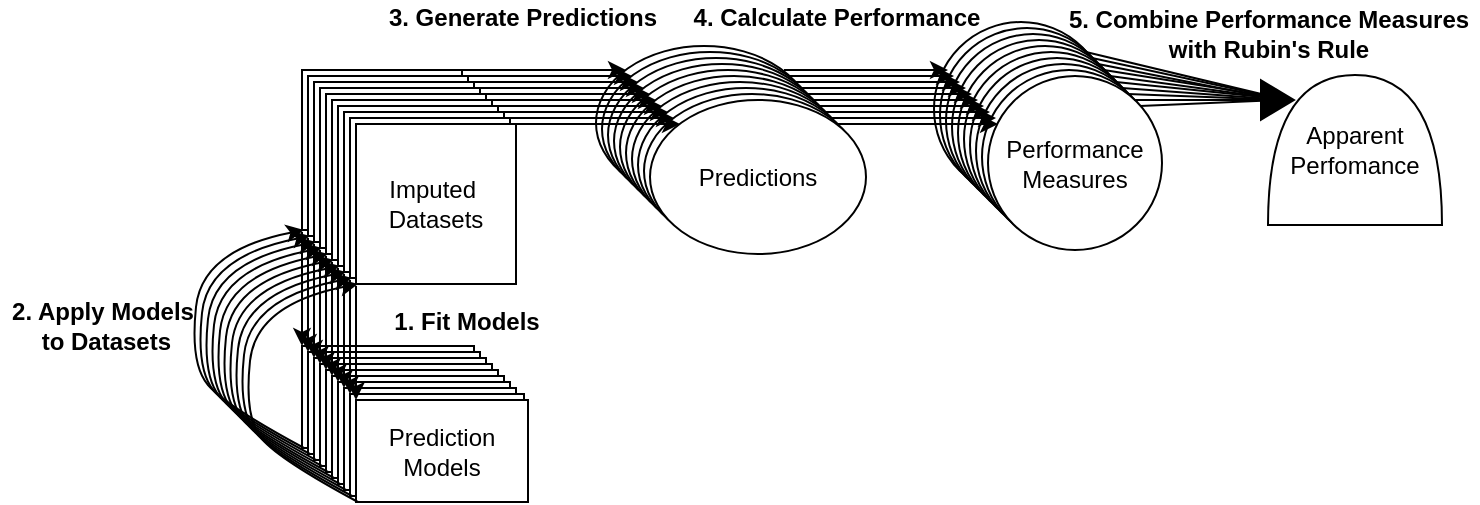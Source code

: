 <mxfile version="15.5.8" type="github">
  <diagram id="C5RBs43oDa-KdzZeNtuy" name="Page-1">
    <mxGraphModel dx="815" dy="472" grid="1" gridSize="3" guides="1" tooltips="1" connect="1" arrows="1" fold="1" page="1" pageScale="1" pageWidth="827" pageHeight="1169" math="0" shadow="0">
      <root>
        <mxCell id="WIyWlLk6GJQsqaUBKTNV-0" />
        <mxCell id="WIyWlLk6GJQsqaUBKTNV-1" parent="WIyWlLk6GJQsqaUBKTNV-0" />
        <mxCell id="0CUeb5_88-cBfMUGa1II-168" value="" style="ellipse;whiteSpace=wrap;html=1;aspect=fixed;" vertex="1" parent="WIyWlLk6GJQsqaUBKTNV-1">
          <mxGeometry x="589" y="87" width="87" height="87" as="geometry" />
        </mxCell>
        <mxCell id="0CUeb5_88-cBfMUGa1II-169" value="" style="ellipse;whiteSpace=wrap;html=1;aspect=fixed;" vertex="1" parent="WIyWlLk6GJQsqaUBKTNV-1">
          <mxGeometry x="592" y="90" width="87" height="87" as="geometry" />
        </mxCell>
        <mxCell id="0CUeb5_88-cBfMUGa1II-170" value="" style="ellipse;whiteSpace=wrap;html=1;aspect=fixed;" vertex="1" parent="WIyWlLk6GJQsqaUBKTNV-1">
          <mxGeometry x="595" y="93" width="87" height="87" as="geometry" />
        </mxCell>
        <mxCell id="0CUeb5_88-cBfMUGa1II-171" value="" style="ellipse;whiteSpace=wrap;html=1;aspect=fixed;" vertex="1" parent="WIyWlLk6GJQsqaUBKTNV-1">
          <mxGeometry x="598" y="96" width="87" height="87" as="geometry" />
        </mxCell>
        <mxCell id="0CUeb5_88-cBfMUGa1II-172" value="" style="ellipse;whiteSpace=wrap;html=1;aspect=fixed;" vertex="1" parent="WIyWlLk6GJQsqaUBKTNV-1">
          <mxGeometry x="601" y="99" width="87" height="87" as="geometry" />
        </mxCell>
        <mxCell id="0CUeb5_88-cBfMUGa1II-173" value="" style="ellipse;whiteSpace=wrap;html=1;aspect=fixed;" vertex="1" parent="WIyWlLk6GJQsqaUBKTNV-1">
          <mxGeometry x="604" y="102" width="87" height="87" as="geometry" />
        </mxCell>
        <mxCell id="0CUeb5_88-cBfMUGa1II-174" value="" style="ellipse;whiteSpace=wrap;html=1;aspect=fixed;" vertex="1" parent="WIyWlLk6GJQsqaUBKTNV-1">
          <mxGeometry x="607" y="105" width="87" height="87" as="geometry" />
        </mxCell>
        <mxCell id="0CUeb5_88-cBfMUGa1II-175" value="" style="ellipse;whiteSpace=wrap;html=1;aspect=fixed;" vertex="1" parent="WIyWlLk6GJQsqaUBKTNV-1">
          <mxGeometry x="610" y="108" width="87" height="87" as="geometry" />
        </mxCell>
        <mxCell id="0CUeb5_88-cBfMUGa1II-176" value="" style="ellipse;whiteSpace=wrap;html=1;aspect=fixed;" vertex="1" parent="WIyWlLk6GJQsqaUBKTNV-1">
          <mxGeometry x="613" y="111" width="87" height="87" as="geometry" />
        </mxCell>
        <mxCell id="0CUeb5_88-cBfMUGa1II-177" value="Performance&lt;br&gt;Measures" style="ellipse;whiteSpace=wrap;html=1;aspect=fixed;" vertex="1" parent="WIyWlLk6GJQsqaUBKTNV-1">
          <mxGeometry x="616" y="114" width="87" height="87" as="geometry" />
        </mxCell>
        <mxCell id="0CUeb5_88-cBfMUGa1II-30" value="Imputed&amp;nbsp;&lt;br&gt;Datasets" style="whiteSpace=wrap;html=1;aspect=fixed;" vertex="1" parent="WIyWlLk6GJQsqaUBKTNV-1">
          <mxGeometry x="273" y="111" width="80" height="80" as="geometry" />
        </mxCell>
        <mxCell id="0CUeb5_88-cBfMUGa1II-31" value="" style="endArrow=classic;html=1;rounded=0;entryX=0;entryY=0;entryDx=0;entryDy=0;" edge="1" parent="WIyWlLk6GJQsqaUBKTNV-1" target="0CUeb5_88-cBfMUGa1II-33">
          <mxGeometry width="50" height="50" relative="1" as="geometry">
            <mxPoint x="273" y="192" as="sourcePoint" />
            <mxPoint x="276" y="246" as="targetPoint" />
            <Array as="points" />
          </mxGeometry>
        </mxCell>
        <mxCell id="0CUeb5_88-cBfMUGa1II-33" value="" style="rounded=0;whiteSpace=wrap;html=1;" vertex="1" parent="WIyWlLk6GJQsqaUBKTNV-1">
          <mxGeometry x="273" y="249" width="86" height="51" as="geometry" />
        </mxCell>
        <mxCell id="0CUeb5_88-cBfMUGa1II-34" value="" style="rounded=0;whiteSpace=wrap;html=1;" vertex="1" parent="WIyWlLk6GJQsqaUBKTNV-1">
          <mxGeometry x="276" y="252" width="86" height="51" as="geometry" />
        </mxCell>
        <mxCell id="0CUeb5_88-cBfMUGa1II-35" value="" style="rounded=0;whiteSpace=wrap;html=1;" vertex="1" parent="WIyWlLk6GJQsqaUBKTNV-1">
          <mxGeometry x="279" y="255" width="86" height="51" as="geometry" />
        </mxCell>
        <mxCell id="0CUeb5_88-cBfMUGa1II-36" value="" style="rounded=0;whiteSpace=wrap;html=1;" vertex="1" parent="WIyWlLk6GJQsqaUBKTNV-1">
          <mxGeometry x="282" y="258" width="86" height="51" as="geometry" />
        </mxCell>
        <mxCell id="0CUeb5_88-cBfMUGa1II-37" value="" style="rounded=0;whiteSpace=wrap;html=1;" vertex="1" parent="WIyWlLk6GJQsqaUBKTNV-1">
          <mxGeometry x="285" y="261" width="86" height="51" as="geometry" />
        </mxCell>
        <mxCell id="0CUeb5_88-cBfMUGa1II-38" value="" style="rounded=0;whiteSpace=wrap;html=1;" vertex="1" parent="WIyWlLk6GJQsqaUBKTNV-1">
          <mxGeometry x="288" y="264" width="86" height="51" as="geometry" />
        </mxCell>
        <mxCell id="0CUeb5_88-cBfMUGa1II-39" value="" style="rounded=0;whiteSpace=wrap;html=1;" vertex="1" parent="WIyWlLk6GJQsqaUBKTNV-1">
          <mxGeometry x="291" y="267" width="86" height="51" as="geometry" />
        </mxCell>
        <mxCell id="0CUeb5_88-cBfMUGa1II-40" value="" style="rounded=0;whiteSpace=wrap;html=1;" vertex="1" parent="WIyWlLk6GJQsqaUBKTNV-1">
          <mxGeometry x="294" y="270" width="86" height="51" as="geometry" />
        </mxCell>
        <mxCell id="0CUeb5_88-cBfMUGa1II-41" value="" style="rounded=0;whiteSpace=wrap;html=1;" vertex="1" parent="WIyWlLk6GJQsqaUBKTNV-1">
          <mxGeometry x="297" y="273" width="87" height="51" as="geometry" />
        </mxCell>
        <mxCell id="0CUeb5_88-cBfMUGa1II-42" value="Prediction Models" style="rounded=0;whiteSpace=wrap;html=1;" vertex="1" parent="WIyWlLk6GJQsqaUBKTNV-1">
          <mxGeometry x="300" y="276" width="86" height="51" as="geometry" />
        </mxCell>
        <mxCell id="0CUeb5_88-cBfMUGa1II-45" value="Imputed&amp;nbsp;&lt;br&gt;Datasets" style="whiteSpace=wrap;html=1;aspect=fixed;" vertex="1" parent="WIyWlLk6GJQsqaUBKTNV-1">
          <mxGeometry x="276" y="114" width="80" height="80" as="geometry" />
        </mxCell>
        <mxCell id="0CUeb5_88-cBfMUGa1II-46" value="Imputed&amp;nbsp;&lt;br&gt;Datasets" style="whiteSpace=wrap;html=1;aspect=fixed;" vertex="1" parent="WIyWlLk6GJQsqaUBKTNV-1">
          <mxGeometry x="279" y="117" width="80" height="80" as="geometry" />
        </mxCell>
        <mxCell id="0CUeb5_88-cBfMUGa1II-47" value="Imputed&amp;nbsp;&lt;br&gt;Datasets" style="whiteSpace=wrap;html=1;aspect=fixed;" vertex="1" parent="WIyWlLk6GJQsqaUBKTNV-1">
          <mxGeometry x="282" y="120" width="80" height="80" as="geometry" />
        </mxCell>
        <mxCell id="0CUeb5_88-cBfMUGa1II-48" value="Imputed&amp;nbsp;&lt;br&gt;Datasets" style="whiteSpace=wrap;html=1;aspect=fixed;" vertex="1" parent="WIyWlLk6GJQsqaUBKTNV-1">
          <mxGeometry x="285" y="123" width="80" height="80" as="geometry" />
        </mxCell>
        <mxCell id="0CUeb5_88-cBfMUGa1II-49" value="Imputed&amp;nbsp;&lt;br&gt;Datasets" style="whiteSpace=wrap;html=1;aspect=fixed;" vertex="1" parent="WIyWlLk6GJQsqaUBKTNV-1">
          <mxGeometry x="288" y="126" width="80" height="80" as="geometry" />
        </mxCell>
        <mxCell id="0CUeb5_88-cBfMUGa1II-50" value="Imputed&amp;nbsp;&lt;br&gt;Datasets" style="whiteSpace=wrap;html=1;aspect=fixed;" vertex="1" parent="WIyWlLk6GJQsqaUBKTNV-1">
          <mxGeometry x="291" y="129" width="80" height="80" as="geometry" />
        </mxCell>
        <mxCell id="0CUeb5_88-cBfMUGa1II-51" value="Imputed&amp;nbsp;&lt;br&gt;Datasets" style="whiteSpace=wrap;html=1;aspect=fixed;" vertex="1" parent="WIyWlLk6GJQsqaUBKTNV-1">
          <mxGeometry x="294" y="132" width="80" height="80" as="geometry" />
        </mxCell>
        <mxCell id="0CUeb5_88-cBfMUGa1II-52" value="Imputed&amp;nbsp;&lt;br&gt;Datasets" style="whiteSpace=wrap;html=1;aspect=fixed;" vertex="1" parent="WIyWlLk6GJQsqaUBKTNV-1">
          <mxGeometry x="297" y="135" width="80" height="80" as="geometry" />
        </mxCell>
        <mxCell id="0CUeb5_88-cBfMUGa1II-53" value="Imputed&amp;nbsp;&lt;br&gt;Datasets" style="whiteSpace=wrap;html=1;aspect=fixed;" vertex="1" parent="WIyWlLk6GJQsqaUBKTNV-1">
          <mxGeometry x="300" y="138" width="80" height="80" as="geometry" />
        </mxCell>
        <mxCell id="0CUeb5_88-cBfMUGa1II-59" value="" style="curved=1;endArrow=classic;html=1;rounded=0;entryX=0;entryY=1;entryDx=0;entryDy=0;exitX=0;exitY=1;exitDx=0;exitDy=0;" edge="1" parent="WIyWlLk6GJQsqaUBKTNV-1">
          <mxGeometry width="50" height="50" relative="1" as="geometry">
            <mxPoint x="274" y="300" as="sourcePoint" />
            <mxPoint x="274" y="191" as="targetPoint" />
            <Array as="points">
              <mxPoint x="235" y="279" />
              <mxPoint x="217" y="258" />
              <mxPoint x="223" y="201" />
            </Array>
          </mxGeometry>
        </mxCell>
        <mxCell id="0CUeb5_88-cBfMUGa1II-60" value="" style="curved=1;endArrow=classic;html=1;rounded=0;entryX=0;entryY=1;entryDx=0;entryDy=0;exitX=0;exitY=1;exitDx=0;exitDy=0;" edge="1" parent="WIyWlLk6GJQsqaUBKTNV-1">
          <mxGeometry width="50" height="50" relative="1" as="geometry">
            <mxPoint x="277" y="303" as="sourcePoint" />
            <mxPoint x="277" y="194" as="targetPoint" />
            <Array as="points">
              <mxPoint x="238" y="282" />
              <mxPoint x="220" y="261" />
              <mxPoint x="226" y="204" />
            </Array>
          </mxGeometry>
        </mxCell>
        <mxCell id="0CUeb5_88-cBfMUGa1II-61" value="" style="curved=1;endArrow=classic;html=1;rounded=0;entryX=0;entryY=1;entryDx=0;entryDy=0;exitX=0;exitY=1;exitDx=0;exitDy=0;" edge="1" parent="WIyWlLk6GJQsqaUBKTNV-1">
          <mxGeometry width="50" height="50" relative="1" as="geometry">
            <mxPoint x="280" y="306" as="sourcePoint" />
            <mxPoint x="280" y="197" as="targetPoint" />
            <Array as="points">
              <mxPoint x="241" y="285" />
              <mxPoint x="223" y="264" />
              <mxPoint x="229" y="207" />
            </Array>
          </mxGeometry>
        </mxCell>
        <mxCell id="0CUeb5_88-cBfMUGa1II-62" value="" style="curved=1;endArrow=classic;html=1;rounded=0;entryX=0;entryY=1;entryDx=0;entryDy=0;exitX=0;exitY=1;exitDx=0;exitDy=0;" edge="1" parent="WIyWlLk6GJQsqaUBKTNV-1">
          <mxGeometry width="50" height="50" relative="1" as="geometry">
            <mxPoint x="283" y="309" as="sourcePoint" />
            <mxPoint x="283" y="200" as="targetPoint" />
            <Array as="points">
              <mxPoint x="244" y="288" />
              <mxPoint x="226" y="267" />
              <mxPoint x="232" y="210" />
            </Array>
          </mxGeometry>
        </mxCell>
        <mxCell id="0CUeb5_88-cBfMUGa1II-63" value="" style="curved=1;endArrow=classic;html=1;rounded=0;entryX=0;entryY=1;entryDx=0;entryDy=0;exitX=0;exitY=1;exitDx=0;exitDy=0;" edge="1" parent="WIyWlLk6GJQsqaUBKTNV-1">
          <mxGeometry width="50" height="50" relative="1" as="geometry">
            <mxPoint x="286" y="312" as="sourcePoint" />
            <mxPoint x="286" y="203" as="targetPoint" />
            <Array as="points">
              <mxPoint x="247" y="291" />
              <mxPoint x="229" y="270" />
              <mxPoint x="235" y="213" />
            </Array>
          </mxGeometry>
        </mxCell>
        <mxCell id="0CUeb5_88-cBfMUGa1II-64" value="" style="curved=1;endArrow=classic;html=1;rounded=0;entryX=0;entryY=1;entryDx=0;entryDy=0;exitX=0;exitY=1;exitDx=0;exitDy=0;" edge="1" parent="WIyWlLk6GJQsqaUBKTNV-1">
          <mxGeometry width="50" height="50" relative="1" as="geometry">
            <mxPoint x="289" y="315" as="sourcePoint" />
            <mxPoint x="289" y="206" as="targetPoint" />
            <Array as="points">
              <mxPoint x="250" y="294" />
              <mxPoint x="232" y="273" />
              <mxPoint x="238" y="216" />
            </Array>
          </mxGeometry>
        </mxCell>
        <mxCell id="0CUeb5_88-cBfMUGa1II-65" value="" style="curved=1;endArrow=classic;html=1;rounded=0;entryX=0;entryY=1;entryDx=0;entryDy=0;exitX=0;exitY=1;exitDx=0;exitDy=0;" edge="1" parent="WIyWlLk6GJQsqaUBKTNV-1">
          <mxGeometry width="50" height="50" relative="1" as="geometry">
            <mxPoint x="292" y="318" as="sourcePoint" />
            <mxPoint x="292" y="209" as="targetPoint" />
            <Array as="points">
              <mxPoint x="253" y="297" />
              <mxPoint x="235" y="276" />
              <mxPoint x="241" y="219" />
            </Array>
          </mxGeometry>
        </mxCell>
        <mxCell id="0CUeb5_88-cBfMUGa1II-66" value="" style="curved=1;endArrow=classic;html=1;rounded=0;entryX=0;entryY=1;entryDx=0;entryDy=0;exitX=0;exitY=1;exitDx=0;exitDy=0;" edge="1" parent="WIyWlLk6GJQsqaUBKTNV-1">
          <mxGeometry width="50" height="50" relative="1" as="geometry">
            <mxPoint x="295" y="321" as="sourcePoint" />
            <mxPoint x="295" y="212" as="targetPoint" />
            <Array as="points">
              <mxPoint x="256" y="300" />
              <mxPoint x="238" y="279" />
              <mxPoint x="244" y="222" />
            </Array>
          </mxGeometry>
        </mxCell>
        <mxCell id="0CUeb5_88-cBfMUGa1II-67" value="" style="curved=1;endArrow=classic;html=1;rounded=0;entryX=0;entryY=1;entryDx=0;entryDy=0;exitX=0;exitY=1;exitDx=0;exitDy=0;" edge="1" parent="WIyWlLk6GJQsqaUBKTNV-1">
          <mxGeometry width="50" height="50" relative="1" as="geometry">
            <mxPoint x="298" y="324" as="sourcePoint" />
            <mxPoint x="298" y="215" as="targetPoint" />
            <Array as="points">
              <mxPoint x="259" y="303" />
              <mxPoint x="241" y="282" />
              <mxPoint x="247" y="225" />
            </Array>
          </mxGeometry>
        </mxCell>
        <mxCell id="0CUeb5_88-cBfMUGa1II-68" value="" style="curved=1;endArrow=classic;html=1;rounded=0;entryX=0;entryY=1;entryDx=0;entryDy=0;exitX=0;exitY=1;exitDx=0;exitDy=0;" edge="1" parent="WIyWlLk6GJQsqaUBKTNV-1">
          <mxGeometry width="50" height="50" relative="1" as="geometry">
            <mxPoint x="301" y="327" as="sourcePoint" />
            <mxPoint x="301" y="218" as="targetPoint" />
            <Array as="points">
              <mxPoint x="262" y="306" />
              <mxPoint x="244" y="285" />
              <mxPoint x="250" y="228" />
            </Array>
          </mxGeometry>
        </mxCell>
        <mxCell id="0CUeb5_88-cBfMUGa1II-70" value="" style="endArrow=classic;html=1;rounded=0;entryX=0;entryY=0;entryDx=0;entryDy=0;" edge="1" parent="WIyWlLk6GJQsqaUBKTNV-1">
          <mxGeometry width="50" height="50" relative="1" as="geometry">
            <mxPoint x="276" y="195" as="sourcePoint" />
            <mxPoint x="276" y="252" as="targetPoint" />
            <Array as="points" />
          </mxGeometry>
        </mxCell>
        <mxCell id="0CUeb5_88-cBfMUGa1II-71" value="" style="endArrow=classic;html=1;rounded=0;entryX=0;entryY=0;entryDx=0;entryDy=0;" edge="1" parent="WIyWlLk6GJQsqaUBKTNV-1">
          <mxGeometry width="50" height="50" relative="1" as="geometry">
            <mxPoint x="279" y="198" as="sourcePoint" />
            <mxPoint x="279" y="255" as="targetPoint" />
            <Array as="points" />
          </mxGeometry>
        </mxCell>
        <mxCell id="0CUeb5_88-cBfMUGa1II-72" value="" style="endArrow=classic;html=1;rounded=0;entryX=0;entryY=0;entryDx=0;entryDy=0;" edge="1" parent="WIyWlLk6GJQsqaUBKTNV-1">
          <mxGeometry width="50" height="50" relative="1" as="geometry">
            <mxPoint x="282" y="201" as="sourcePoint" />
            <mxPoint x="282" y="258" as="targetPoint" />
            <Array as="points" />
          </mxGeometry>
        </mxCell>
        <mxCell id="0CUeb5_88-cBfMUGa1II-73" value="" style="endArrow=classic;html=1;rounded=0;entryX=0;entryY=0;entryDx=0;entryDy=0;" edge="1" parent="WIyWlLk6GJQsqaUBKTNV-1">
          <mxGeometry width="50" height="50" relative="1" as="geometry">
            <mxPoint x="285" y="204" as="sourcePoint" />
            <mxPoint x="285" y="261" as="targetPoint" />
            <Array as="points" />
          </mxGeometry>
        </mxCell>
        <mxCell id="0CUeb5_88-cBfMUGa1II-74" value="" style="endArrow=classic;html=1;rounded=0;entryX=0;entryY=0;entryDx=0;entryDy=0;" edge="1" parent="WIyWlLk6GJQsqaUBKTNV-1">
          <mxGeometry width="50" height="50" relative="1" as="geometry">
            <mxPoint x="288" y="207" as="sourcePoint" />
            <mxPoint x="288" y="264" as="targetPoint" />
            <Array as="points" />
          </mxGeometry>
        </mxCell>
        <mxCell id="0CUeb5_88-cBfMUGa1II-75" value="" style="endArrow=classic;html=1;rounded=0;entryX=0;entryY=0;entryDx=0;entryDy=0;" edge="1" parent="WIyWlLk6GJQsqaUBKTNV-1">
          <mxGeometry width="50" height="50" relative="1" as="geometry">
            <mxPoint x="291" y="210" as="sourcePoint" />
            <mxPoint x="291" y="267" as="targetPoint" />
            <Array as="points" />
          </mxGeometry>
        </mxCell>
        <mxCell id="0CUeb5_88-cBfMUGa1II-76" value="" style="endArrow=classic;html=1;rounded=0;entryX=0;entryY=0;entryDx=0;entryDy=0;" edge="1" parent="WIyWlLk6GJQsqaUBKTNV-1">
          <mxGeometry width="50" height="50" relative="1" as="geometry">
            <mxPoint x="294" y="213" as="sourcePoint" />
            <mxPoint x="294" y="270" as="targetPoint" />
            <Array as="points" />
          </mxGeometry>
        </mxCell>
        <mxCell id="0CUeb5_88-cBfMUGa1II-91" value="" style="endArrow=classic;html=1;rounded=0;entryX=0;entryY=0;entryDx=0;entryDy=0;" edge="1" parent="WIyWlLk6GJQsqaUBKTNV-1">
          <mxGeometry width="50" height="50" relative="1" as="geometry">
            <mxPoint x="297" y="216" as="sourcePoint" />
            <mxPoint x="297" y="273" as="targetPoint" />
            <Array as="points" />
          </mxGeometry>
        </mxCell>
        <mxCell id="0CUeb5_88-cBfMUGa1II-92" value="" style="endArrow=classic;html=1;rounded=0;entryX=0;entryY=0;entryDx=0;entryDy=0;" edge="1" parent="WIyWlLk6GJQsqaUBKTNV-1">
          <mxGeometry width="50" height="50" relative="1" as="geometry">
            <mxPoint x="300" y="219" as="sourcePoint" />
            <mxPoint x="300" y="276" as="targetPoint" />
            <Array as="points" />
          </mxGeometry>
        </mxCell>
        <mxCell id="0CUeb5_88-cBfMUGa1II-94" value="2. Apply Models&lt;br&gt;&amp;nbsp;to Datasets" style="text;html=1;align=center;verticalAlign=middle;resizable=0;points=[];autosize=1;strokeColor=none;fillColor=none;fontStyle=1" vertex="1" parent="WIyWlLk6GJQsqaUBKTNV-1">
          <mxGeometry x="122" y="222" width="102" height="33" as="geometry" />
        </mxCell>
        <mxCell id="0CUeb5_88-cBfMUGa1II-105" value="" style="ellipse;whiteSpace=wrap;html=1;" vertex="1" parent="WIyWlLk6GJQsqaUBKTNV-1">
          <mxGeometry x="420" y="99" width="108" height="77" as="geometry" />
        </mxCell>
        <mxCell id="0CUeb5_88-cBfMUGa1II-32" value="1. Fit Models" style="text;html=1;align=center;verticalAlign=middle;resizable=0;points=[];autosize=1;strokeColor=none;fillColor=none;fontStyle=1" vertex="1" parent="WIyWlLk6GJQsqaUBKTNV-1">
          <mxGeometry x="313" y="228" width="84" height="18" as="geometry" />
        </mxCell>
        <mxCell id="0CUeb5_88-cBfMUGa1II-115" value="3. Generate Predictions" style="text;html=1;align=center;verticalAlign=middle;resizable=0;points=[];autosize=1;strokeColor=none;fillColor=none;fontStyle=1" vertex="1" parent="WIyWlLk6GJQsqaUBKTNV-1">
          <mxGeometry x="311" y="76" width="144" height="18" as="geometry" />
        </mxCell>
        <mxCell id="0CUeb5_88-cBfMUGa1II-137" value="" style="ellipse;whiteSpace=wrap;html=1;" vertex="1" parent="WIyWlLk6GJQsqaUBKTNV-1">
          <mxGeometry x="423" y="102" width="108" height="77" as="geometry" />
        </mxCell>
        <mxCell id="0CUeb5_88-cBfMUGa1II-138" value="" style="ellipse;whiteSpace=wrap;html=1;" vertex="1" parent="WIyWlLk6GJQsqaUBKTNV-1">
          <mxGeometry x="426" y="105" width="108" height="77" as="geometry" />
        </mxCell>
        <mxCell id="0CUeb5_88-cBfMUGa1II-139" value="" style="ellipse;whiteSpace=wrap;html=1;" vertex="1" parent="WIyWlLk6GJQsqaUBKTNV-1">
          <mxGeometry x="429" y="108" width="108" height="77" as="geometry" />
        </mxCell>
        <mxCell id="0CUeb5_88-cBfMUGa1II-140" value="" style="ellipse;whiteSpace=wrap;html=1;" vertex="1" parent="WIyWlLk6GJQsqaUBKTNV-1">
          <mxGeometry x="432" y="111" width="108" height="77" as="geometry" />
        </mxCell>
        <mxCell id="0CUeb5_88-cBfMUGa1II-141" value="" style="ellipse;whiteSpace=wrap;html=1;" vertex="1" parent="WIyWlLk6GJQsqaUBKTNV-1">
          <mxGeometry x="435" y="114" width="108" height="77" as="geometry" />
        </mxCell>
        <mxCell id="0CUeb5_88-cBfMUGa1II-142" value="" style="ellipse;whiteSpace=wrap;html=1;" vertex="1" parent="WIyWlLk6GJQsqaUBKTNV-1">
          <mxGeometry x="438" y="117" width="108" height="77" as="geometry" />
        </mxCell>
        <mxCell id="0CUeb5_88-cBfMUGa1II-143" value="" style="ellipse;whiteSpace=wrap;html=1;" vertex="1" parent="WIyWlLk6GJQsqaUBKTNV-1">
          <mxGeometry x="441" y="120" width="108" height="77" as="geometry" />
        </mxCell>
        <mxCell id="0CUeb5_88-cBfMUGa1II-144" value="" style="ellipse;whiteSpace=wrap;html=1;" vertex="1" parent="WIyWlLk6GJQsqaUBKTNV-1">
          <mxGeometry x="444" y="123" width="108" height="77" as="geometry" />
        </mxCell>
        <mxCell id="0CUeb5_88-cBfMUGa1II-95" value="" style="endArrow=classic;html=1;rounded=0;" edge="1" parent="WIyWlLk6GJQsqaUBKTNV-1">
          <mxGeometry width="50" height="50" relative="1" as="geometry">
            <mxPoint x="353" y="111" as="sourcePoint" />
            <mxPoint x="435" y="111" as="targetPoint" />
          </mxGeometry>
        </mxCell>
        <mxCell id="0CUeb5_88-cBfMUGa1II-96" value="" style="endArrow=classic;html=1;rounded=0;" edge="1" parent="WIyWlLk6GJQsqaUBKTNV-1">
          <mxGeometry width="50" height="50" relative="1" as="geometry">
            <mxPoint x="356" y="114" as="sourcePoint" />
            <mxPoint x="438" y="114" as="targetPoint" />
          </mxGeometry>
        </mxCell>
        <mxCell id="0CUeb5_88-cBfMUGa1II-97" value="" style="endArrow=classic;html=1;rounded=0;" edge="1" parent="WIyWlLk6GJQsqaUBKTNV-1">
          <mxGeometry width="50" height="50" relative="1" as="geometry">
            <mxPoint x="359" y="117" as="sourcePoint" />
            <mxPoint x="441" y="117" as="targetPoint" />
          </mxGeometry>
        </mxCell>
        <mxCell id="0CUeb5_88-cBfMUGa1II-98" value="" style="endArrow=classic;html=1;rounded=0;" edge="1" parent="WIyWlLk6GJQsqaUBKTNV-1">
          <mxGeometry width="50" height="50" relative="1" as="geometry">
            <mxPoint x="362" y="120" as="sourcePoint" />
            <mxPoint x="444" y="120" as="targetPoint" />
          </mxGeometry>
        </mxCell>
        <mxCell id="0CUeb5_88-cBfMUGa1II-99" value="" style="endArrow=classic;html=1;rounded=0;" edge="1" parent="WIyWlLk6GJQsqaUBKTNV-1">
          <mxGeometry width="50" height="50" relative="1" as="geometry">
            <mxPoint x="365" y="123" as="sourcePoint" />
            <mxPoint x="447" y="123" as="targetPoint" />
          </mxGeometry>
        </mxCell>
        <mxCell id="0CUeb5_88-cBfMUGa1II-100" value="" style="endArrow=classic;html=1;rounded=0;" edge="1" parent="WIyWlLk6GJQsqaUBKTNV-1">
          <mxGeometry width="50" height="50" relative="1" as="geometry">
            <mxPoint x="368" y="126" as="sourcePoint" />
            <mxPoint x="450" y="126" as="targetPoint" />
          </mxGeometry>
        </mxCell>
        <mxCell id="0CUeb5_88-cBfMUGa1II-101" value="" style="endArrow=classic;html=1;rounded=0;" edge="1" parent="WIyWlLk6GJQsqaUBKTNV-1">
          <mxGeometry width="50" height="50" relative="1" as="geometry">
            <mxPoint x="371" y="129" as="sourcePoint" />
            <mxPoint x="453" y="129" as="targetPoint" />
          </mxGeometry>
        </mxCell>
        <mxCell id="0CUeb5_88-cBfMUGa1II-102" value="" style="endArrow=classic;html=1;rounded=0;" edge="1" parent="WIyWlLk6GJQsqaUBKTNV-1">
          <mxGeometry width="50" height="50" relative="1" as="geometry">
            <mxPoint x="374" y="132" as="sourcePoint" />
            <mxPoint x="456" y="132" as="targetPoint" />
          </mxGeometry>
        </mxCell>
        <mxCell id="0CUeb5_88-cBfMUGa1II-103" value="" style="endArrow=classic;html=1;rounded=0;" edge="1" parent="WIyWlLk6GJQsqaUBKTNV-1">
          <mxGeometry width="50" height="50" relative="1" as="geometry">
            <mxPoint x="377" y="135" as="sourcePoint" />
            <mxPoint x="459" y="135" as="targetPoint" />
          </mxGeometry>
        </mxCell>
        <mxCell id="0CUeb5_88-cBfMUGa1II-104" value="" style="endArrow=classic;html=1;rounded=0;" edge="1" parent="WIyWlLk6GJQsqaUBKTNV-1">
          <mxGeometry width="50" height="50" relative="1" as="geometry">
            <mxPoint x="380" y="138" as="sourcePoint" />
            <mxPoint x="462" y="138" as="targetPoint" />
          </mxGeometry>
        </mxCell>
        <mxCell id="0CUeb5_88-cBfMUGa1II-145" value="Predictions" style="ellipse;whiteSpace=wrap;html=1;" vertex="1" parent="WIyWlLk6GJQsqaUBKTNV-1">
          <mxGeometry x="447" y="126" width="108" height="77" as="geometry" />
        </mxCell>
        <mxCell id="0CUeb5_88-cBfMUGa1II-126" value="" style="endArrow=classic;html=1;rounded=0;" edge="1" parent="WIyWlLk6GJQsqaUBKTNV-1">
          <mxGeometry width="50" height="50" relative="1" as="geometry">
            <mxPoint x="514" y="111" as="sourcePoint" />
            <mxPoint x="596" y="111" as="targetPoint" />
          </mxGeometry>
        </mxCell>
        <mxCell id="0CUeb5_88-cBfMUGa1II-127" value="" style="endArrow=classic;html=1;rounded=0;" edge="1" parent="WIyWlLk6GJQsqaUBKTNV-1">
          <mxGeometry width="50" height="50" relative="1" as="geometry">
            <mxPoint x="517" y="114" as="sourcePoint" />
            <mxPoint x="599" y="114" as="targetPoint" />
          </mxGeometry>
        </mxCell>
        <mxCell id="0CUeb5_88-cBfMUGa1II-128" value="" style="endArrow=classic;html=1;rounded=0;" edge="1" parent="WIyWlLk6GJQsqaUBKTNV-1">
          <mxGeometry width="50" height="50" relative="1" as="geometry">
            <mxPoint x="520" y="117" as="sourcePoint" />
            <mxPoint x="602" y="117" as="targetPoint" />
          </mxGeometry>
        </mxCell>
        <mxCell id="0CUeb5_88-cBfMUGa1II-129" value="" style="endArrow=classic;html=1;rounded=0;" edge="1" parent="WIyWlLk6GJQsqaUBKTNV-1">
          <mxGeometry width="50" height="50" relative="1" as="geometry">
            <mxPoint x="523" y="120" as="sourcePoint" />
            <mxPoint x="605" y="120" as="targetPoint" />
          </mxGeometry>
        </mxCell>
        <mxCell id="0CUeb5_88-cBfMUGa1II-130" value="" style="endArrow=classic;html=1;rounded=0;" edge="1" parent="WIyWlLk6GJQsqaUBKTNV-1">
          <mxGeometry width="50" height="50" relative="1" as="geometry">
            <mxPoint x="526" y="123" as="sourcePoint" />
            <mxPoint x="608" y="123" as="targetPoint" />
          </mxGeometry>
        </mxCell>
        <mxCell id="0CUeb5_88-cBfMUGa1II-131" value="" style="endArrow=classic;html=1;rounded=0;" edge="1" parent="WIyWlLk6GJQsqaUBKTNV-1">
          <mxGeometry width="50" height="50" relative="1" as="geometry">
            <mxPoint x="529" y="126" as="sourcePoint" />
            <mxPoint x="611" y="126" as="targetPoint" />
          </mxGeometry>
        </mxCell>
        <mxCell id="0CUeb5_88-cBfMUGa1II-132" value="" style="endArrow=classic;html=1;rounded=0;" edge="1" parent="WIyWlLk6GJQsqaUBKTNV-1">
          <mxGeometry width="50" height="50" relative="1" as="geometry">
            <mxPoint x="532" y="129" as="sourcePoint" />
            <mxPoint x="614" y="129" as="targetPoint" />
          </mxGeometry>
        </mxCell>
        <mxCell id="0CUeb5_88-cBfMUGa1II-133" value="" style="endArrow=classic;html=1;rounded=0;" edge="1" parent="WIyWlLk6GJQsqaUBKTNV-1">
          <mxGeometry width="50" height="50" relative="1" as="geometry">
            <mxPoint x="535" y="132" as="sourcePoint" />
            <mxPoint x="617" y="132" as="targetPoint" />
          </mxGeometry>
        </mxCell>
        <mxCell id="0CUeb5_88-cBfMUGa1II-134" value="" style="endArrow=classic;html=1;rounded=0;" edge="1" parent="WIyWlLk6GJQsqaUBKTNV-1">
          <mxGeometry width="50" height="50" relative="1" as="geometry">
            <mxPoint x="538" y="135" as="sourcePoint" />
            <mxPoint x="620" y="135" as="targetPoint" />
          </mxGeometry>
        </mxCell>
        <mxCell id="0CUeb5_88-cBfMUGa1II-135" value="" style="endArrow=classic;html=1;rounded=0;" edge="1" parent="WIyWlLk6GJQsqaUBKTNV-1">
          <mxGeometry width="50" height="50" relative="1" as="geometry">
            <mxPoint x="541" y="138" as="sourcePoint" />
            <mxPoint x="621" y="138" as="targetPoint" />
          </mxGeometry>
        </mxCell>
        <mxCell id="0CUeb5_88-cBfMUGa1II-178" value="4. Calculate Performance" style="text;html=1;align=center;verticalAlign=middle;resizable=0;points=[];autosize=1;strokeColor=none;fillColor=none;fontStyle=1" vertex="1" parent="WIyWlLk6GJQsqaUBKTNV-1">
          <mxGeometry x="463" y="76" width="153" height="18" as="geometry" />
        </mxCell>
        <mxCell id="0CUeb5_88-cBfMUGa1II-183" value="" style="endArrow=classic;html=1;rounded=0;" edge="1" parent="WIyWlLk6GJQsqaUBKTNV-1">
          <mxGeometry width="50" height="50" relative="1" as="geometry">
            <mxPoint x="665" y="102" as="sourcePoint" />
            <mxPoint x="765" y="126" as="targetPoint" />
          </mxGeometry>
        </mxCell>
        <mxCell id="0CUeb5_88-cBfMUGa1II-184" value="" style="endArrow=classic;html=1;rounded=0;" edge="1" parent="WIyWlLk6GJQsqaUBKTNV-1">
          <mxGeometry width="50" height="50" relative="1" as="geometry">
            <mxPoint x="668" y="105" as="sourcePoint" />
            <mxPoint x="765" y="126" as="targetPoint" />
          </mxGeometry>
        </mxCell>
        <mxCell id="0CUeb5_88-cBfMUGa1II-185" value="" style="endArrow=classic;html=1;rounded=0;" edge="1" parent="WIyWlLk6GJQsqaUBKTNV-1">
          <mxGeometry width="50" height="50" relative="1" as="geometry">
            <mxPoint x="671" y="108" as="sourcePoint" />
            <mxPoint x="762" y="126" as="targetPoint" />
          </mxGeometry>
        </mxCell>
        <mxCell id="0CUeb5_88-cBfMUGa1II-186" value="" style="endArrow=classic;html=1;rounded=0;" edge="1" parent="WIyWlLk6GJQsqaUBKTNV-1">
          <mxGeometry width="50" height="50" relative="1" as="geometry">
            <mxPoint x="674" y="111" as="sourcePoint" />
            <mxPoint x="768" y="126" as="targetPoint" />
          </mxGeometry>
        </mxCell>
        <mxCell id="0CUeb5_88-cBfMUGa1II-187" value="" style="endArrow=classic;html=1;rounded=0;" edge="1" parent="WIyWlLk6GJQsqaUBKTNV-1">
          <mxGeometry width="50" height="50" relative="1" as="geometry">
            <mxPoint x="677.0" y="114" as="sourcePoint" />
            <mxPoint x="765" y="126" as="targetPoint" />
          </mxGeometry>
        </mxCell>
        <mxCell id="0CUeb5_88-cBfMUGa1II-188" value="" style="endArrow=classic;html=1;rounded=0;" edge="1" parent="WIyWlLk6GJQsqaUBKTNV-1">
          <mxGeometry width="50" height="50" relative="1" as="geometry">
            <mxPoint x="680" y="117" as="sourcePoint" />
            <mxPoint x="768" y="126" as="targetPoint" />
          </mxGeometry>
        </mxCell>
        <mxCell id="0CUeb5_88-cBfMUGa1II-189" value="" style="endArrow=classic;html=1;rounded=0;" edge="1" parent="WIyWlLk6GJQsqaUBKTNV-1">
          <mxGeometry width="50" height="50" relative="1" as="geometry">
            <mxPoint x="683" y="120" as="sourcePoint" />
            <mxPoint x="765" y="126" as="targetPoint" />
          </mxGeometry>
        </mxCell>
        <mxCell id="0CUeb5_88-cBfMUGa1II-190" value="" style="endArrow=classic;html=1;rounded=0;" edge="1" parent="WIyWlLk6GJQsqaUBKTNV-1">
          <mxGeometry width="50" height="50" relative="1" as="geometry">
            <mxPoint x="686" y="123" as="sourcePoint" />
            <mxPoint x="765" y="126" as="targetPoint" />
          </mxGeometry>
        </mxCell>
        <mxCell id="0CUeb5_88-cBfMUGa1II-191" value="" style="endArrow=classic;html=1;rounded=0;" edge="1" parent="WIyWlLk6GJQsqaUBKTNV-1">
          <mxGeometry width="50" height="50" relative="1" as="geometry">
            <mxPoint x="689" y="126" as="sourcePoint" />
            <mxPoint x="768" y="126" as="targetPoint" />
          </mxGeometry>
        </mxCell>
        <mxCell id="0CUeb5_88-cBfMUGa1II-192" value="" style="endArrow=classic;html=1;rounded=0;startArrow=none;" edge="1" parent="WIyWlLk6GJQsqaUBKTNV-1" source="0CUeb5_88-cBfMUGa1II-193">
          <mxGeometry width="50" height="50" relative="1" as="geometry">
            <mxPoint x="692.0" y="129" as="sourcePoint" />
            <mxPoint x="768" y="126" as="targetPoint" />
          </mxGeometry>
        </mxCell>
        <mxCell id="0CUeb5_88-cBfMUGa1II-193" value="" style="verticalLabelPosition=bottom;verticalAlign=top;html=1;strokeWidth=2;shape=mxgraph.arrows2.arrow;dy=0.6;dx=40;notch=0;strokeColor=#000000;fillColor=#000000;" vertex="1" parent="WIyWlLk6GJQsqaUBKTNV-1">
          <mxGeometry x="753" y="117" width="15" height="18" as="geometry" />
        </mxCell>
        <mxCell id="0CUeb5_88-cBfMUGa1II-198" value="" style="endArrow=none;html=1;rounded=0;" edge="1" parent="WIyWlLk6GJQsqaUBKTNV-1" target="0CUeb5_88-cBfMUGa1II-193">
          <mxGeometry width="50" height="50" relative="1" as="geometry">
            <mxPoint x="692.0" y="129" as="sourcePoint" />
            <mxPoint x="768" y="126" as="targetPoint" />
          </mxGeometry>
        </mxCell>
        <mxCell id="0CUeb5_88-cBfMUGa1II-205" value="5. Combine Performance Measures &lt;br&gt;with Rubin&#39;s Rule" style="text;html=1;align=center;verticalAlign=middle;resizable=0;points=[];autosize=1;strokeColor=none;fillColor=none;fontStyle=1" vertex="1" parent="WIyWlLk6GJQsqaUBKTNV-1">
          <mxGeometry x="651" y="76" width="210" height="33" as="geometry" />
        </mxCell>
        <mxCell id="0CUeb5_88-cBfMUGa1II-206" value="Apparent Perfomance" style="shape=or;whiteSpace=wrap;html=1;strokeColor=#000000;fillColor=#FFFFFF;gradientColor=none;rotation=0;direction=south;flipV=1;" vertex="1" parent="WIyWlLk6GJQsqaUBKTNV-1">
          <mxGeometry x="756" y="113.5" width="87" height="75" as="geometry" />
        </mxCell>
      </root>
    </mxGraphModel>
  </diagram>
</mxfile>
